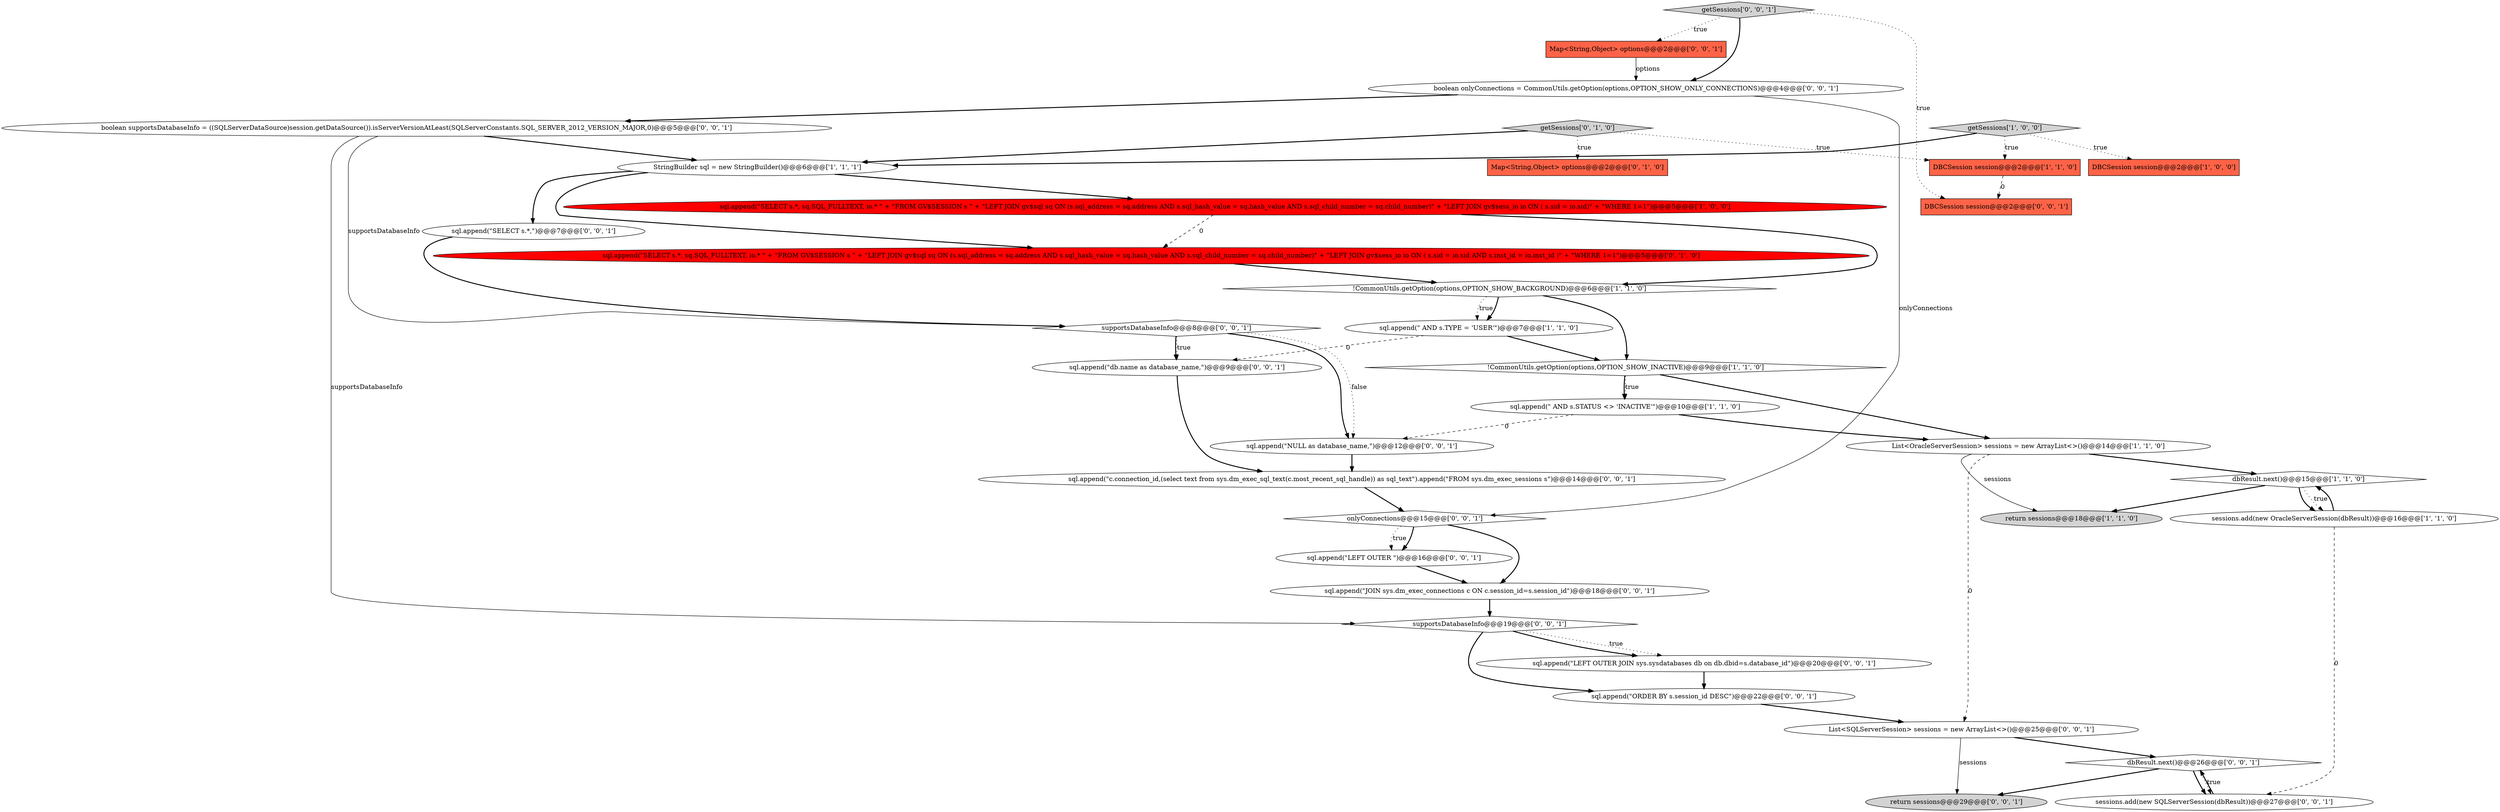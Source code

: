 digraph {
2 [style = filled, label = "sql.append(\" AND s.STATUS <> 'INACTIVE'\")@@@10@@@['1', '1', '0']", fillcolor = white, shape = ellipse image = "AAA0AAABBB1BBB"];
8 [style = filled, label = "dbResult.next()@@@15@@@['1', '1', '0']", fillcolor = white, shape = diamond image = "AAA0AAABBB1BBB"];
23 [style = filled, label = "sql.append(\"c.connection_id,(select text from sys.dm_exec_sql_text(c.most_recent_sql_handle)) as sql_text\").append(\"FROM sys.dm_exec_sessions s\")@@@14@@@['0', '0', '1']", fillcolor = white, shape = ellipse image = "AAA0AAABBB3BBB"];
17 [style = filled, label = "boolean onlyConnections = CommonUtils.getOption(options,OPTION_SHOW_ONLY_CONNECTIONS)@@@4@@@['0', '0', '1']", fillcolor = white, shape = ellipse image = "AAA0AAABBB3BBB"];
22 [style = filled, label = "getSessions['0', '0', '1']", fillcolor = lightgray, shape = diamond image = "AAA0AAABBB3BBB"];
31 [style = filled, label = "onlyConnections@@@15@@@['0', '0', '1']", fillcolor = white, shape = diamond image = "AAA0AAABBB3BBB"];
26 [style = filled, label = "sql.append(\"NULL as database_name,\")@@@12@@@['0', '0', '1']", fillcolor = white, shape = ellipse image = "AAA0AAABBB3BBB"];
7 [style = filled, label = "!CommonUtils.getOption(options,OPTION_SHOW_INACTIVE)@@@9@@@['1', '1', '0']", fillcolor = white, shape = diamond image = "AAA0AAABBB1BBB"];
35 [style = filled, label = "sql.append(\"ORDER BY s.session_id DESC\")@@@22@@@['0', '0', '1']", fillcolor = white, shape = ellipse image = "AAA0AAABBB3BBB"];
6 [style = filled, label = "!CommonUtils.getOption(options,OPTION_SHOW_BACKGROUND)@@@6@@@['1', '1', '0']", fillcolor = white, shape = diamond image = "AAA0AAABBB1BBB"];
30 [style = filled, label = "sql.append(\"SELECT s.*,\")@@@7@@@['0', '0', '1']", fillcolor = white, shape = ellipse image = "AAA0AAABBB3BBB"];
12 [style = filled, label = "sql.append(\" AND s.TYPE = 'USER'\")@@@7@@@['1', '1', '0']", fillcolor = white, shape = ellipse image = "AAA0AAABBB1BBB"];
27 [style = filled, label = "DBCSession session@@@2@@@['0', '0', '1']", fillcolor = tomato, shape = box image = "AAA0AAABBB3BBB"];
28 [style = filled, label = "List<SQLServerSession> sessions = new ArrayList<>()@@@25@@@['0', '0', '1']", fillcolor = white, shape = ellipse image = "AAA0AAABBB3BBB"];
21 [style = filled, label = "sql.append(\"LEFT OUTER JOIN sys.sysdatabases db on db.dbid=s.database_id\")@@@20@@@['0', '0', '1']", fillcolor = white, shape = ellipse image = "AAA0AAABBB3BBB"];
10 [style = filled, label = "sql.append(\"SELECT s.*, sq.SQL_FULLTEXT, io.* \" + \"FROM GV$SESSION s \" + \"LEFT JOIN gv$sql sq ON (s.sql_address = sq.address AND s.sql_hash_value = sq.hash_value AND s.sql_child_number = sq.child_number)\" + \"LEFT JOIN gv$sess_io io ON ( s.sid = io.sid)\" + \"WHERE 1=1\")@@@5@@@['1', '0', '0']", fillcolor = red, shape = ellipse image = "AAA1AAABBB1BBB"];
13 [style = filled, label = "getSessions['0', '1', '0']", fillcolor = lightgray, shape = diamond image = "AAA0AAABBB2BBB"];
5 [style = filled, label = "getSessions['1', '0', '0']", fillcolor = lightgray, shape = diamond image = "AAA0AAABBB1BBB"];
33 [style = filled, label = "sql.append(\"db.name as database_name,\")@@@9@@@['0', '0', '1']", fillcolor = white, shape = ellipse image = "AAA0AAABBB3BBB"];
19 [style = filled, label = "sql.append(\"LEFT OUTER \")@@@16@@@['0', '0', '1']", fillcolor = white, shape = ellipse image = "AAA0AAABBB3BBB"];
29 [style = filled, label = "return sessions@@@29@@@['0', '0', '1']", fillcolor = lightgray, shape = ellipse image = "AAA0AAABBB3BBB"];
18 [style = filled, label = "sql.append(\"JOIN sys.dm_exec_connections c ON c.session_id=s.session_id\")@@@18@@@['0', '0', '1']", fillcolor = white, shape = ellipse image = "AAA0AAABBB3BBB"];
3 [style = filled, label = "sessions.add(new OracleServerSession(dbResult))@@@16@@@['1', '1', '0']", fillcolor = white, shape = ellipse image = "AAA0AAABBB1BBB"];
25 [style = filled, label = "boolean supportsDatabaseInfo = ((SQLServerDataSource)session.getDataSource()).isServerVersionAtLeast(SQLServerConstants.SQL_SERVER_2012_VERSION_MAJOR,0)@@@5@@@['0', '0', '1']", fillcolor = white, shape = ellipse image = "AAA0AAABBB3BBB"];
34 [style = filled, label = "supportsDatabaseInfo@@@19@@@['0', '0', '1']", fillcolor = white, shape = diamond image = "AAA0AAABBB3BBB"];
15 [style = filled, label = "sql.append(\"SELECT s.*, sq.SQL_FULLTEXT, io.* \" + \"FROM GV$SESSION s \" + \"LEFT JOIN gv$sql sq ON (s.sql_address = sq.address AND s.sql_hash_value = sq.hash_value AND s.sql_child_number = sq.child_number)\" + \"LEFT JOIN gv$sess_io io ON ( s.sid = io.sid AND s.inst_id = io.inst_id )\" + \"WHERE 1=1\")@@@5@@@['0', '1', '0']", fillcolor = red, shape = ellipse image = "AAA1AAABBB2BBB"];
32 [style = filled, label = "sessions.add(new SQLServerSession(dbResult))@@@27@@@['0', '0', '1']", fillcolor = white, shape = ellipse image = "AAA0AAABBB3BBB"];
4 [style = filled, label = "List<OracleServerSession> sessions = new ArrayList<>()@@@14@@@['1', '1', '0']", fillcolor = white, shape = ellipse image = "AAA0AAABBB1BBB"];
11 [style = filled, label = "return sessions@@@18@@@['1', '1', '0']", fillcolor = lightgray, shape = ellipse image = "AAA0AAABBB1BBB"];
16 [style = filled, label = "dbResult.next()@@@26@@@['0', '0', '1']", fillcolor = white, shape = diamond image = "AAA0AAABBB3BBB"];
14 [style = filled, label = "Map<String,Object> options@@@2@@@['0', '1', '0']", fillcolor = tomato, shape = box image = "AAA0AAABBB2BBB"];
0 [style = filled, label = "DBCSession session@@@2@@@['1', '0', '0']", fillcolor = tomato, shape = box image = "AAA0AAABBB1BBB"];
24 [style = filled, label = "Map<String,Object> options@@@2@@@['0', '0', '1']", fillcolor = tomato, shape = box image = "AAA0AAABBB3BBB"];
1 [style = filled, label = "DBCSession session@@@2@@@['1', '1', '0']", fillcolor = tomato, shape = box image = "AAA0AAABBB1BBB"];
9 [style = filled, label = "StringBuilder sql = new StringBuilder()@@@6@@@['1', '1', '1']", fillcolor = white, shape = ellipse image = "AAA0AAABBB1BBB"];
20 [style = filled, label = "supportsDatabaseInfo@@@8@@@['0', '0', '1']", fillcolor = white, shape = diamond image = "AAA0AAABBB3BBB"];
28->29 [style = solid, label="sessions"];
23->31 [style = bold, label=""];
24->17 [style = solid, label="options"];
17->25 [style = bold, label=""];
7->2 [style = dotted, label="true"];
10->15 [style = dashed, label="0"];
34->21 [style = dotted, label="true"];
19->18 [style = bold, label=""];
12->33 [style = dashed, label="0"];
5->9 [style = bold, label=""];
30->20 [style = bold, label=""];
20->26 [style = bold, label=""];
18->34 [style = bold, label=""];
1->27 [style = dashed, label="0"];
16->29 [style = bold, label=""];
25->9 [style = bold, label=""];
8->3 [style = bold, label=""];
5->1 [style = dotted, label="true"];
31->18 [style = bold, label=""];
15->6 [style = bold, label=""];
9->30 [style = bold, label=""];
16->32 [style = bold, label=""];
5->0 [style = dotted, label="true"];
7->4 [style = bold, label=""];
9->10 [style = bold, label=""];
32->16 [style = bold, label=""];
22->24 [style = dotted, label="true"];
2->4 [style = bold, label=""];
28->16 [style = bold, label=""];
10->6 [style = bold, label=""];
12->7 [style = bold, label=""];
8->3 [style = dotted, label="true"];
20->33 [style = bold, label=""];
17->31 [style = solid, label="onlyConnections"];
4->28 [style = dashed, label="0"];
33->23 [style = bold, label=""];
25->34 [style = solid, label="supportsDatabaseInfo"];
35->28 [style = bold, label=""];
13->1 [style = dotted, label="true"];
20->33 [style = dotted, label="true"];
7->2 [style = bold, label=""];
9->15 [style = bold, label=""];
3->8 [style = bold, label=""];
26->23 [style = bold, label=""];
22->27 [style = dotted, label="true"];
22->17 [style = bold, label=""];
16->32 [style = dotted, label="true"];
4->8 [style = bold, label=""];
13->9 [style = bold, label=""];
34->35 [style = bold, label=""];
6->12 [style = dotted, label="true"];
4->11 [style = solid, label="sessions"];
21->35 [style = bold, label=""];
6->7 [style = bold, label=""];
25->20 [style = solid, label="supportsDatabaseInfo"];
13->14 [style = dotted, label="true"];
2->26 [style = dashed, label="0"];
8->11 [style = bold, label=""];
20->26 [style = dotted, label="false"];
3->32 [style = dashed, label="0"];
31->19 [style = bold, label=""];
34->21 [style = bold, label=""];
31->19 [style = dotted, label="true"];
6->12 [style = bold, label=""];
}
